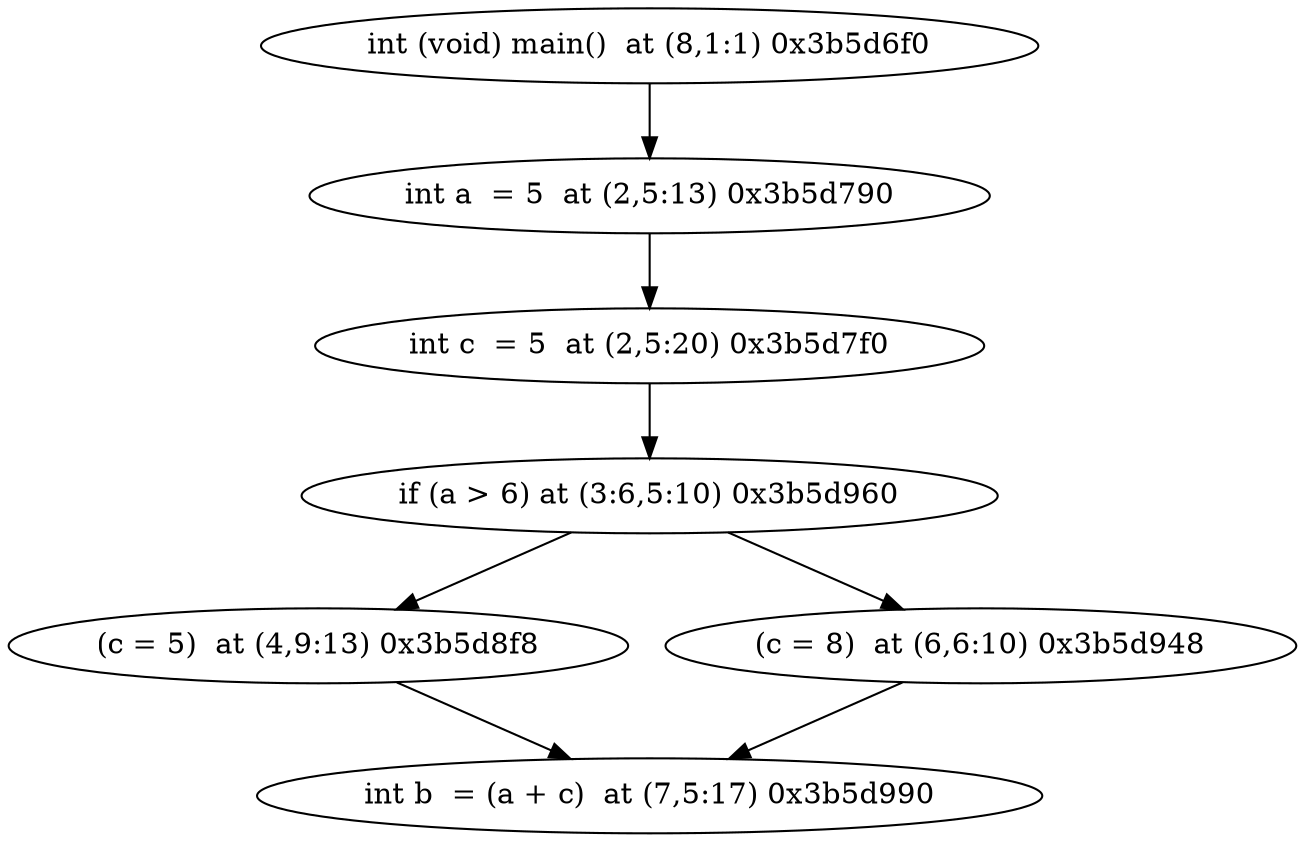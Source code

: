 digraph {
{main0x3b5d6f0 [label="int (void) main()  at (8,1:1) 0x3b5d6f0"]} -> {main0x3b5d790 [label="int a  = 5  at (2,5:13) 0x3b5d790"]}
{main0x3b5d790 [label="int a  = 5  at (2,5:13) 0x3b5d790"]} -> {main0x3b5d7f0 [label="int c  = 5  at (2,5:20) 0x3b5d7f0"]}
{main0x3b5d7f0 [label="int c  = 5  at (2,5:20) 0x3b5d7f0"]} -> {main0x3b5d960 [label="if (a > 6) at (3:6,5:10) 0x3b5d960"]}
{main0x3b5d960 [label="if (a > 6) at (3:6,5:10) 0x3b5d960"]} -> {main0x3b5d8f8 [label="(c = 5)  at (4,9:13) 0x3b5d8f8"]}
{main0x3b5d960 [label="if (a > 6) at (3:6,5:10) 0x3b5d960"]} -> {main0x3b5d948 [label="(c = 8)  at (6,6:10) 0x3b5d948"]}
{main0x3b5d8f8 [label="(c = 5)  at (4,9:13) 0x3b5d8f8"]} -> {main0x3b5d990 [label="int b  = (a + c)  at (7,5:17) 0x3b5d990"]}
{main0x3b5d990 [label="int b  = (a + c)  at (7,5:17) 0x3b5d990"]}
{main0x3b5d948 [label="(c = 8)  at (6,6:10) 0x3b5d948"]} -> {main0x3b5d990 [label="int b  = (a + c)  at (7,5:17) 0x3b5d990"]}
{main0x3b5d990 [label="int b  = (a + c)  at (7,5:17) 0x3b5d990"]}
}